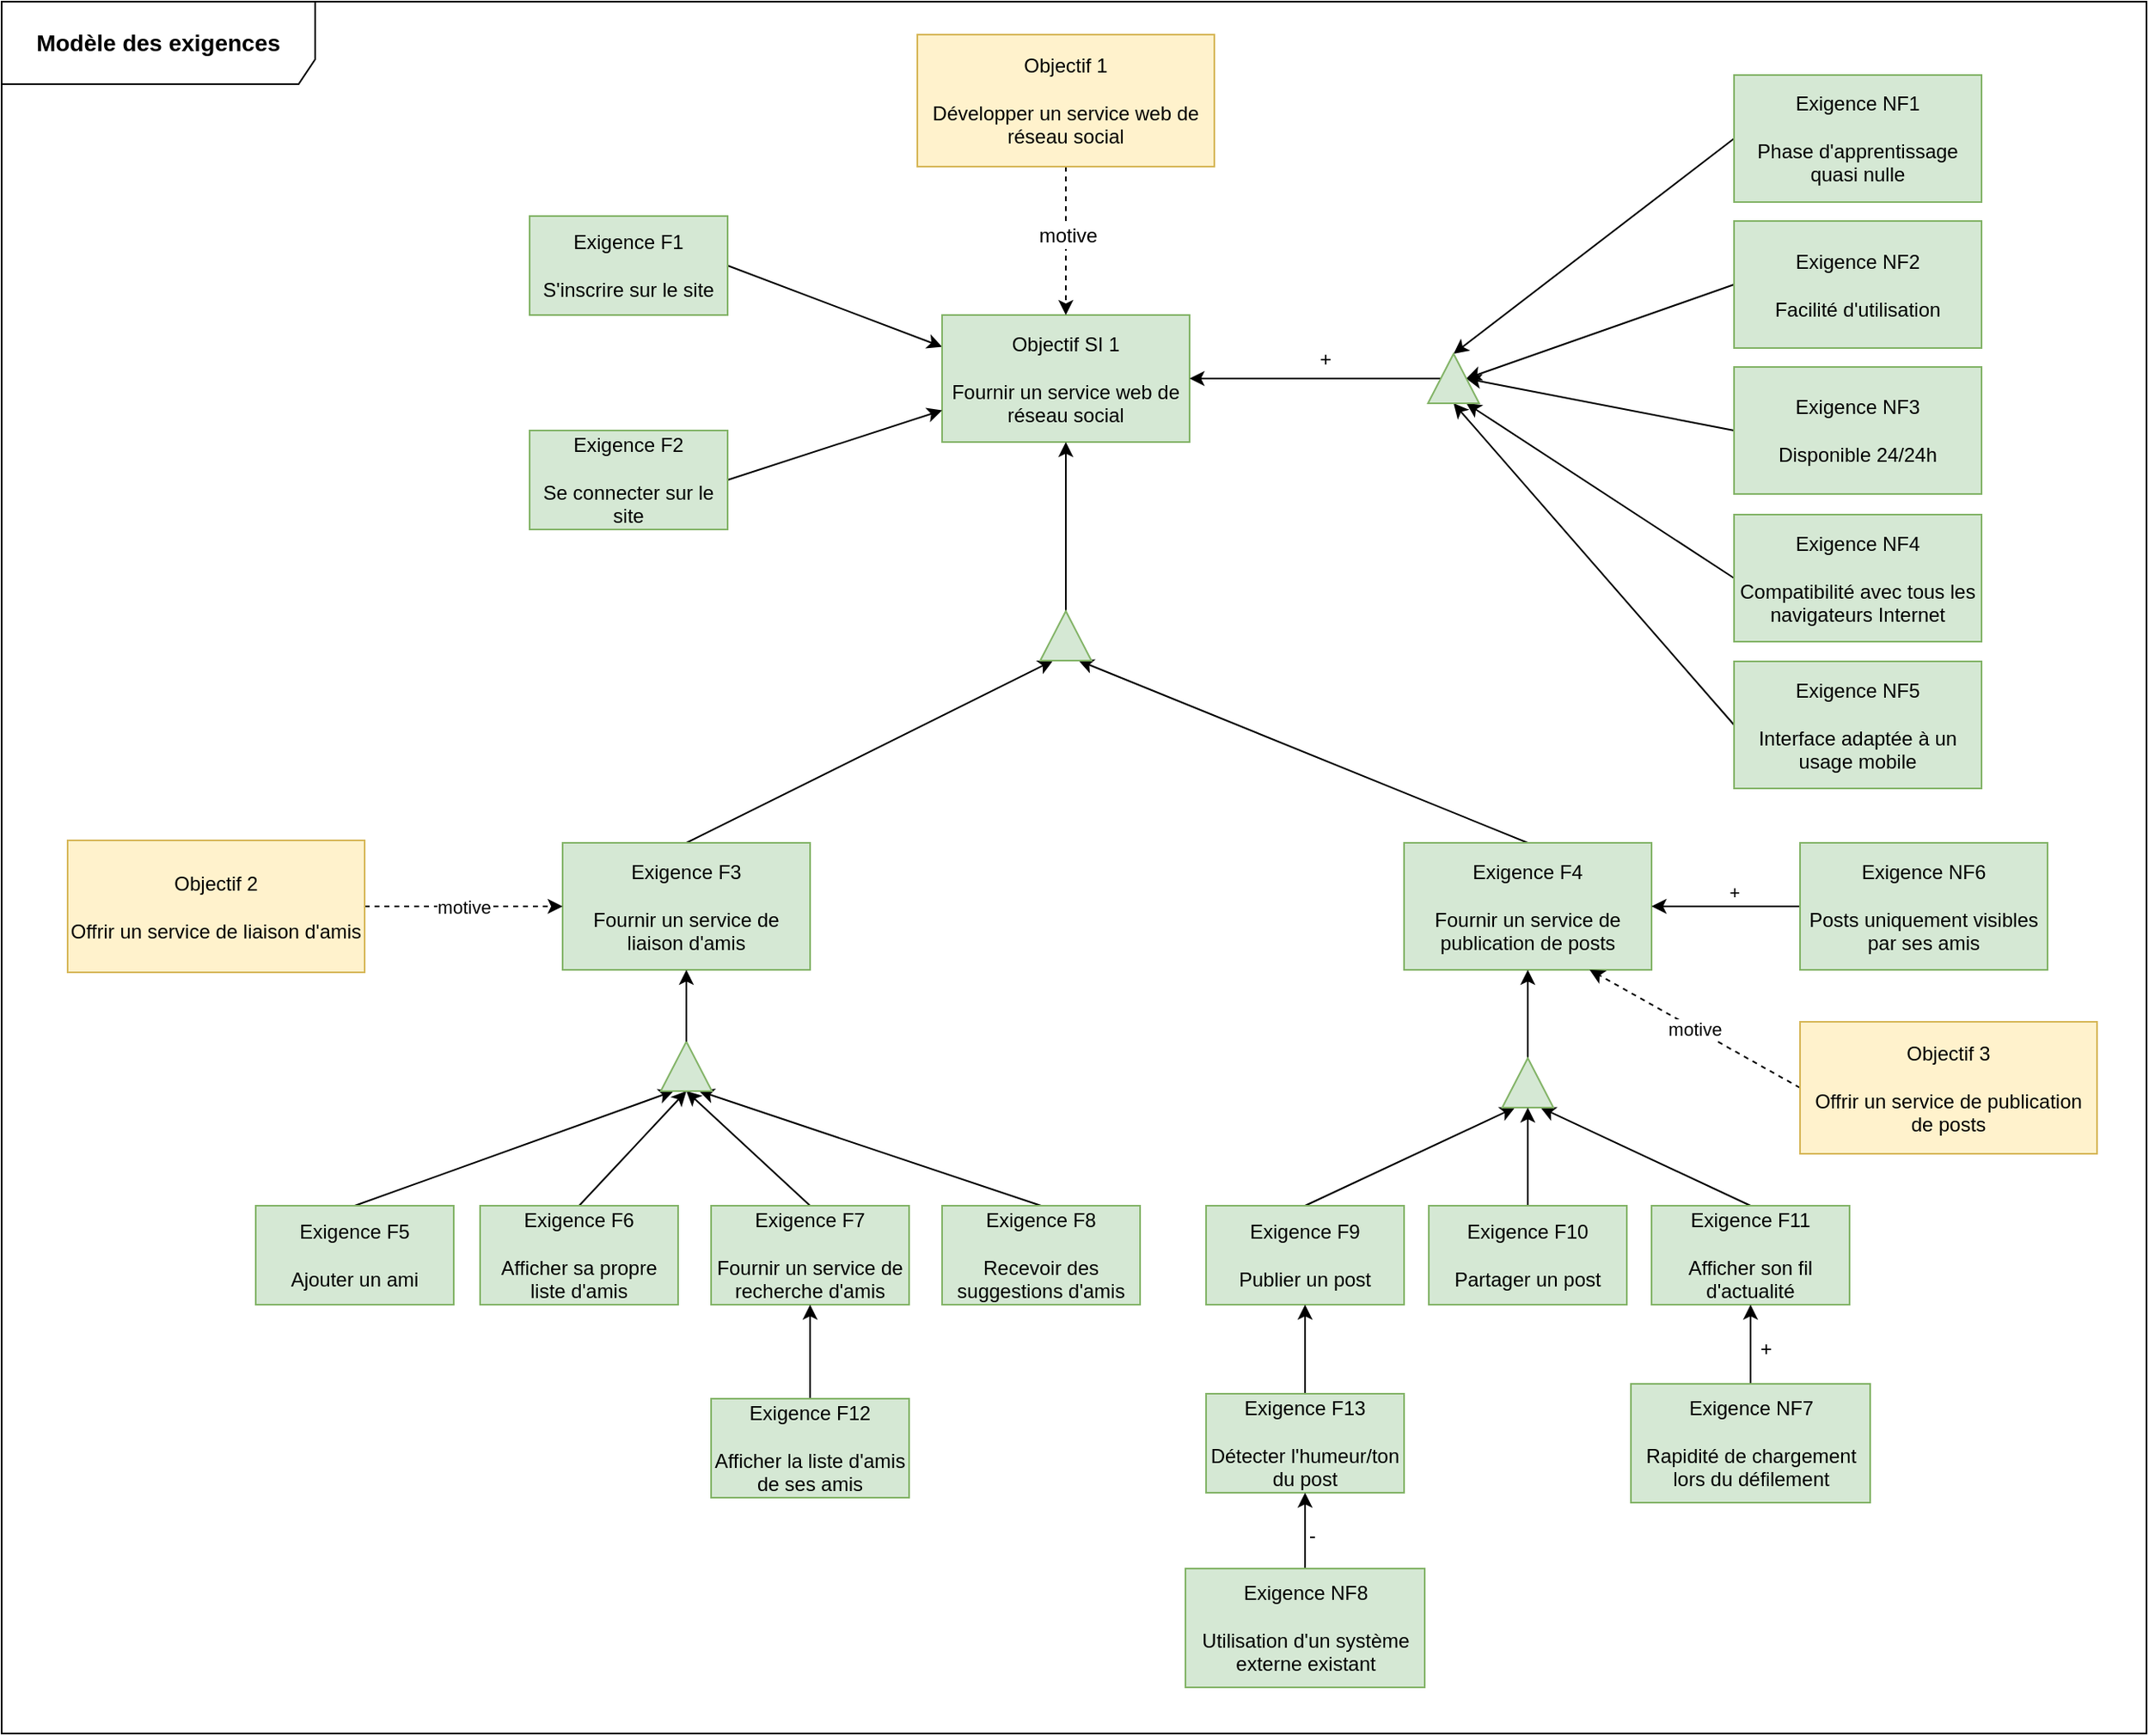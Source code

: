 <mxfile version="10.7.5" type="device"><diagram id="ZkUmeTDd73xNA51shM2l" name="Page-1"><mxGraphModel dx="2709" dy="2016" grid="1" gridSize="10" guides="1" tooltips="1" connect="1" arrows="1" fold="1" page="1" pageScale="1" pageWidth="1169" pageHeight="827" math="0" shadow="0"><root><mxCell id="0"/><mxCell id="1" parent="0"/><mxCell id="2JTCm--ZOlRviBQ--y-4-76" value="&lt;b&gt;&lt;font style=&quot;font-size: 14px&quot;&gt;Modèle des exigences&lt;/font&gt;&lt;/b&gt;" style="shape=umlFrame;whiteSpace=wrap;html=1;width=190;height=50;" parent="1" vertex="1"><mxGeometry x="-160" y="-50" width="1300" height="1050" as="geometry"/></mxCell><mxCell id="2JTCm--ZOlRviBQ--y-4-38" style="edgeStyle=none;rounded=0;orthogonalLoop=1;jettySize=auto;html=1;exitX=1;exitY=0.5;exitDx=0;exitDy=0;entryX=0;entryY=0.25;entryDx=0;entryDy=0;" parent="1" source="2JTCm--ZOlRviBQ--y-4-6" target="2JTCm--ZOlRviBQ--y-4-13" edge="1"><mxGeometry relative="1" as="geometry"/></mxCell><mxCell id="2JTCm--ZOlRviBQ--y-4-6" value="Exigence F1&lt;br&gt;&lt;br&gt;S'inscrire sur le site&lt;br&gt;" style="rounded=0;whiteSpace=wrap;html=1;fillColor=#d5e8d4;strokeColor=#82b366;" parent="1" vertex="1"><mxGeometry x="160" y="80" width="120" height="60" as="geometry"/></mxCell><mxCell id="2JTCm--ZOlRviBQ--y-4-28" style="edgeStyle=none;rounded=0;orthogonalLoop=1;jettySize=auto;html=1;exitX=0.5;exitY=0;exitDx=0;exitDy=0;entryX=0;entryY=0.25;entryDx=0;entryDy=0;" parent="1" source="2JTCm--ZOlRviBQ--y-4-7" target="2JTCm--ZOlRviBQ--y-4-26" edge="1"><mxGeometry relative="1" as="geometry"/></mxCell><mxCell id="2JTCm--ZOlRviBQ--y-4-7" value="Exigence F5&lt;br&gt;&lt;br&gt;Ajouter un ami&lt;br&gt;" style="rounded=0;whiteSpace=wrap;html=1;fillColor=#d5e8d4;strokeColor=#82b366;" parent="1" vertex="1"><mxGeometry x="-6" y="680" width="120" height="60" as="geometry"/></mxCell><mxCell id="2JTCm--ZOlRviBQ--y-4-29" style="edgeStyle=none;rounded=0;orthogonalLoop=1;jettySize=auto;html=1;exitX=0.5;exitY=0;exitDx=0;exitDy=0;entryX=0;entryY=0.5;entryDx=0;entryDy=0;" parent="1" source="2JTCm--ZOlRviBQ--y-4-8" target="2JTCm--ZOlRviBQ--y-4-26" edge="1"><mxGeometry relative="1" as="geometry"/></mxCell><mxCell id="2JTCm--ZOlRviBQ--y-4-8" value="Exigence F6&lt;br&gt;&lt;br&gt;Afficher sa propre liste d'amis&lt;br&gt;" style="rounded=0;whiteSpace=wrap;html=1;fillColor=#d5e8d4;strokeColor=#82b366;" parent="1" vertex="1"><mxGeometry x="130" y="680" width="120" height="60" as="geometry"/></mxCell><mxCell id="2JTCm--ZOlRviBQ--y-4-30" style="edgeStyle=none;rounded=0;orthogonalLoop=1;jettySize=auto;html=1;exitX=0.5;exitY=0;exitDx=0;exitDy=0;entryX=0;entryY=0.5;entryDx=0;entryDy=0;" parent="1" source="2JTCm--ZOlRviBQ--y-4-9" target="2JTCm--ZOlRviBQ--y-4-26" edge="1"><mxGeometry relative="1" as="geometry"/></mxCell><mxCell id="2JTCm--ZOlRviBQ--y-4-9" value="Exigence F7&lt;br&gt;&lt;br&gt;Fournir un service de recherche d'amis&lt;br&gt;" style="rounded=0;whiteSpace=wrap;html=1;fillColor=#d5e8d4;strokeColor=#82b366;" parent="1" vertex="1"><mxGeometry x="270" y="680" width="120" height="60" as="geometry"/></mxCell><mxCell id="2JTCm--ZOlRviBQ--y-4-43" style="edgeStyle=none;rounded=0;orthogonalLoop=1;jettySize=auto;html=1;exitX=0.5;exitY=0;exitDx=0;exitDy=0;entryX=0.5;entryY=1;entryDx=0;entryDy=0;" parent="1" source="2JTCm--ZOlRviBQ--y-4-41" target="2JTCm--ZOlRviBQ--y-4-9" edge="1"><mxGeometry relative="1" as="geometry"/></mxCell><mxCell id="2JTCm--ZOlRviBQ--y-4-41" value="Exigence F12&lt;br&gt;&lt;br&gt;Afficher la liste d'amis de ses amis&lt;br&gt;" style="rounded=0;whiteSpace=wrap;html=1;fillColor=#d5e8d4;strokeColor=#82b366;" parent="1" vertex="1"><mxGeometry x="270" y="797" width="120" height="60" as="geometry"/></mxCell><mxCell id="2JTCm--ZOlRviBQ--y-4-31" style="edgeStyle=none;rounded=0;orthogonalLoop=1;jettySize=auto;html=1;exitX=0.5;exitY=0;exitDx=0;exitDy=0;entryX=0;entryY=0.75;entryDx=0;entryDy=0;" parent="1" source="2JTCm--ZOlRviBQ--y-4-10" target="2JTCm--ZOlRviBQ--y-4-26" edge="1"><mxGeometry relative="1" as="geometry"/></mxCell><mxCell id="2JTCm--ZOlRviBQ--y-4-10" value="Exigence F8&lt;br&gt;&lt;br&gt;Recevoir des suggestions d'amis&lt;br&gt;" style="rounded=0;whiteSpace=wrap;html=1;fillColor=#d5e8d4;strokeColor=#82b366;" parent="1" vertex="1"><mxGeometry x="410" y="680" width="120" height="60" as="geometry"/></mxCell><mxCell id="2JTCm--ZOlRviBQ--y-4-25" style="edgeStyle=none;rounded=0;orthogonalLoop=1;jettySize=auto;html=1;exitX=0.5;exitY=0;exitDx=0;exitDy=0;entryX=0;entryY=0.25;entryDx=0;entryDy=0;" parent="1" source="2JTCm--ZOlRviBQ--y-4-11" target="2JTCm--ZOlRviBQ--y-4-21" edge="1"><mxGeometry relative="1" as="geometry"/></mxCell><mxCell id="2JTCm--ZOlRviBQ--y-4-11" value="Exigence F9&lt;br&gt;&lt;br&gt;Publier un post&lt;br&gt;" style="rounded=0;whiteSpace=wrap;html=1;fillColor=#d5e8d4;strokeColor=#82b366;" parent="1" vertex="1"><mxGeometry x="570" y="680" width="120" height="60" as="geometry"/></mxCell><mxCell id="2JTCm--ZOlRviBQ--y-4-24" style="edgeStyle=none;rounded=0;orthogonalLoop=1;jettySize=auto;html=1;exitX=0.5;exitY=0;exitDx=0;exitDy=0;entryX=0;entryY=0.75;entryDx=0;entryDy=0;" parent="1" source="2JTCm--ZOlRviBQ--y-4-12" target="2JTCm--ZOlRviBQ--y-4-21" edge="1"><mxGeometry relative="1" as="geometry"/></mxCell><mxCell id="2JTCm--ZOlRviBQ--y-4-12" value="Exigence F11&lt;br&gt;&lt;br&gt;Afficher son fil d'actualité&lt;br&gt;" style="rounded=0;whiteSpace=wrap;html=1;fillColor=#d5e8d4;strokeColor=#82b366;" parent="1" vertex="1"><mxGeometry x="840" y="680" width="120" height="60" as="geometry"/></mxCell><mxCell id="2JTCm--ZOlRviBQ--y-4-13" value="Objectif SI 1&lt;br&gt;&lt;br&gt;Fournir un service web de réseau social&lt;br&gt;" style="rounded=0;whiteSpace=wrap;html=1;fillColor=#d5e8d4;strokeColor=#82b366;" parent="1" vertex="1"><mxGeometry x="410" y="140" width="150" height="77" as="geometry"/></mxCell><mxCell id="2JTCm--ZOlRviBQ--y-4-33" style="edgeStyle=none;rounded=0;orthogonalLoop=1;jettySize=auto;html=1;exitX=0.5;exitY=0;exitDx=0;exitDy=0;entryX=0;entryY=0.25;entryDx=0;entryDy=0;" parent="1" source="2JTCm--ZOlRviBQ--y-4-14" target="2JTCm--ZOlRviBQ--y-4-32" edge="1"><mxGeometry relative="1" as="geometry"/></mxCell><mxCell id="2JTCm--ZOlRviBQ--y-4-14" value="Exigence F3&lt;br&gt;&lt;br&gt;Fournir un service de liaison d'amis&lt;br&gt;" style="rounded=0;whiteSpace=wrap;html=1;fillColor=#d5e8d4;strokeColor=#82b366;" parent="1" vertex="1"><mxGeometry x="180" y="460" width="150" height="77" as="geometry"/></mxCell><mxCell id="2JTCm--ZOlRviBQ--y-4-34" style="edgeStyle=none;rounded=0;orthogonalLoop=1;jettySize=auto;html=1;exitX=0.5;exitY=0;exitDx=0;exitDy=0;entryX=0;entryY=0.75;entryDx=0;entryDy=0;" parent="1" source="2JTCm--ZOlRviBQ--y-4-15" target="2JTCm--ZOlRviBQ--y-4-32" edge="1"><mxGeometry relative="1" as="geometry"/></mxCell><mxCell id="2JTCm--ZOlRviBQ--y-4-15" value="Exigence F4&lt;br&gt;&lt;br&gt;Fournir un service de publication de posts&lt;br&gt;" style="rounded=0;whiteSpace=wrap;html=1;fillColor=#d5e8d4;strokeColor=#82b366;" parent="1" vertex="1"><mxGeometry x="690" y="460" width="150" height="77" as="geometry"/></mxCell><mxCell id="2JTCm--ZOlRviBQ--y-4-23" style="edgeStyle=none;rounded=0;orthogonalLoop=1;jettySize=auto;html=1;exitX=1;exitY=0.5;exitDx=0;exitDy=0;entryX=0.5;entryY=1;entryDx=0;entryDy=0;" parent="1" source="2JTCm--ZOlRviBQ--y-4-21" target="2JTCm--ZOlRviBQ--y-4-15" edge="1"><mxGeometry relative="1" as="geometry"/></mxCell><mxCell id="2JTCm--ZOlRviBQ--y-4-21" value="" style="triangle;whiteSpace=wrap;html=1;rotation=-90;fillColor=#d5e8d4;strokeColor=#82b366;" parent="1" vertex="1"><mxGeometry x="750" y="590" width="30" height="31" as="geometry"/></mxCell><mxCell id="2JTCm--ZOlRviBQ--y-4-26" value="" style="triangle;whiteSpace=wrap;html=1;rotation=-90;fillColor=#d5e8d4;strokeColor=#82b366;" parent="1" vertex="1"><mxGeometry x="240" y="580" width="30" height="31" as="geometry"/></mxCell><mxCell id="2JTCm--ZOlRviBQ--y-4-27" style="edgeStyle=none;rounded=0;orthogonalLoop=1;jettySize=auto;html=1;exitX=1;exitY=0.5;exitDx=0;exitDy=0;entryX=0.5;entryY=1;entryDx=0;entryDy=0;" parent="1" source="2JTCm--ZOlRviBQ--y-4-26" target="2JTCm--ZOlRviBQ--y-4-14" edge="1"><mxGeometry relative="1" as="geometry"><mxPoint x="300" y="560" as="targetPoint"/></mxGeometry></mxCell><mxCell id="2JTCm--ZOlRviBQ--y-4-35" style="edgeStyle=none;rounded=0;orthogonalLoop=1;jettySize=auto;html=1;exitX=1;exitY=0.5;exitDx=0;exitDy=0;entryX=0.5;entryY=1;entryDx=0;entryDy=0;" parent="1" source="2JTCm--ZOlRviBQ--y-4-32" target="2JTCm--ZOlRviBQ--y-4-13" edge="1"><mxGeometry relative="1" as="geometry"><mxPoint x="485" y="281" as="sourcePoint"/></mxGeometry></mxCell><mxCell id="2JTCm--ZOlRviBQ--y-4-32" value="" style="triangle;whiteSpace=wrap;html=1;rotation=-90;fillColor=#d5e8d4;strokeColor=#82b366;" parent="1" vertex="1"><mxGeometry x="470" y="319" width="30" height="31" as="geometry"/></mxCell><mxCell id="2JTCm--ZOlRviBQ--y-4-40" style="edgeStyle=none;rounded=0;orthogonalLoop=1;jettySize=auto;html=1;exitX=1;exitY=0.5;exitDx=0;exitDy=0;entryX=0;entryY=0.75;entryDx=0;entryDy=0;" parent="1" source="2JTCm--ZOlRviBQ--y-4-39" target="2JTCm--ZOlRviBQ--y-4-13" edge="1"><mxGeometry relative="1" as="geometry"/></mxCell><mxCell id="2JTCm--ZOlRviBQ--y-4-39" value="Exigence F2&lt;br&gt;&lt;br&gt;Se connecter sur le site&lt;br&gt;" style="rounded=0;whiteSpace=wrap;html=1;fillColor=#d5e8d4;strokeColor=#82b366;" parent="1" vertex="1"><mxGeometry x="160" y="210" width="120" height="60" as="geometry"/></mxCell><mxCell id="2JTCm--ZOlRviBQ--y-4-45" style="edgeStyle=none;rounded=0;orthogonalLoop=1;jettySize=auto;html=1;exitX=0.5;exitY=0;exitDx=0;exitDy=0;entryX=0;entryY=0.5;entryDx=0;entryDy=0;" parent="1" source="2JTCm--ZOlRviBQ--y-4-44" target="2JTCm--ZOlRviBQ--y-4-21" edge="1"><mxGeometry relative="1" as="geometry"/></mxCell><mxCell id="2JTCm--ZOlRviBQ--y-4-44" value="Exigence F10&lt;br&gt;&lt;br&gt;Partager un post&lt;br&gt;" style="rounded=0;whiteSpace=wrap;html=1;fillColor=#d5e8d4;strokeColor=#82b366;" parent="1" vertex="1"><mxGeometry x="705" y="680" width="120" height="60" as="geometry"/></mxCell><mxCell id="2JTCm--ZOlRviBQ--y-4-61" style="edgeStyle=none;rounded=0;orthogonalLoop=1;jettySize=auto;html=1;exitX=0;exitY=0.5;exitDx=0;exitDy=0;entryX=0.5;entryY=1;entryDx=0;entryDy=0;" parent="1" source="2JTCm--ZOlRviBQ--y-4-46" target="2JTCm--ZOlRviBQ--y-4-57" edge="1"><mxGeometry relative="1" as="geometry"/></mxCell><mxCell id="2JTCm--ZOlRviBQ--y-4-46" value="Exigence NF2&lt;br&gt;&lt;br&gt;Facilité d'utilisation&lt;br&gt;" style="rounded=0;whiteSpace=wrap;html=1;fillColor=#d5e8d4;strokeColor=#82b366;" parent="1" vertex="1"><mxGeometry x="890" y="83" width="150" height="77" as="geometry"/></mxCell><mxCell id="2JTCm--ZOlRviBQ--y-4-60" style="edgeStyle=none;rounded=0;orthogonalLoop=1;jettySize=auto;html=1;exitX=0;exitY=0.5;exitDx=0;exitDy=0;entryX=1;entryY=0.5;entryDx=0;entryDy=0;" parent="1" source="2JTCm--ZOlRviBQ--y-4-47" target="2JTCm--ZOlRviBQ--y-4-57" edge="1"><mxGeometry relative="1" as="geometry"/></mxCell><mxCell id="2JTCm--ZOlRviBQ--y-4-47" value="Exigence NF1&lt;br&gt;&lt;br&gt;Phase d'apprentissage quasi nulle&lt;br&gt;" style="rounded=0;whiteSpace=wrap;html=1;fillColor=#d5e8d4;strokeColor=#82b366;" parent="1" vertex="1"><mxGeometry x="890" y="-5.5" width="150" height="77" as="geometry"/></mxCell><mxCell id="2JTCm--ZOlRviBQ--y-4-64" style="edgeStyle=none;rounded=0;orthogonalLoop=1;jettySize=auto;html=1;exitX=0;exitY=0.5;exitDx=0;exitDy=0;entryX=0;entryY=0.5;entryDx=0;entryDy=0;" parent="1" source="2JTCm--ZOlRviBQ--y-4-48" target="2JTCm--ZOlRviBQ--y-4-57" edge="1"><mxGeometry relative="1" as="geometry"/></mxCell><mxCell id="2JTCm--ZOlRviBQ--y-4-48" value="Exigence NF5&lt;br&gt;&lt;br&gt;Interface adaptée à un usage mobile&lt;br&gt;" style="rounded=0;whiteSpace=wrap;html=1;fillColor=#d5e8d4;strokeColor=#82b366;" parent="1" vertex="1"><mxGeometry x="890" y="350" width="150" height="77" as="geometry"/></mxCell><mxCell id="2JTCm--ZOlRviBQ--y-4-62" style="edgeStyle=none;rounded=0;orthogonalLoop=1;jettySize=auto;html=1;exitX=0;exitY=0.5;exitDx=0;exitDy=0;entryX=0.5;entryY=1;entryDx=0;entryDy=0;" parent="1" source="2JTCm--ZOlRviBQ--y-4-49" target="2JTCm--ZOlRviBQ--y-4-57" edge="1"><mxGeometry relative="1" as="geometry"/></mxCell><mxCell id="2JTCm--ZOlRviBQ--y-4-49" value="Exigence NF3&lt;br&gt;&lt;br&gt;Disponible 24/24h&lt;br&gt;" style="rounded=0;whiteSpace=wrap;html=1;fillColor=#d5e8d4;strokeColor=#82b366;" parent="1" vertex="1"><mxGeometry x="890" y="171.5" width="150" height="77" as="geometry"/></mxCell><mxCell id="2JTCm--ZOlRviBQ--y-4-63" style="edgeStyle=none;rounded=0;orthogonalLoop=1;jettySize=auto;html=1;exitX=0;exitY=0.5;exitDx=0;exitDy=0;entryX=0;entryY=0.75;entryDx=0;entryDy=0;" parent="1" source="2JTCm--ZOlRviBQ--y-4-50" target="2JTCm--ZOlRviBQ--y-4-57" edge="1"><mxGeometry relative="1" as="geometry"/></mxCell><mxCell id="2JTCm--ZOlRviBQ--y-4-50" value="Exigence NF4&lt;br&gt;&lt;br&gt;Compatibilité avec tous les navigateurs Internet&lt;br&gt;" style="rounded=0;whiteSpace=wrap;html=1;fillColor=#d5e8d4;strokeColor=#82b366;" parent="1" vertex="1"><mxGeometry x="890" y="261" width="150" height="77" as="geometry"/></mxCell><mxCell id="2JTCm--ZOlRviBQ--y-4-52" style="edgeStyle=none;rounded=0;orthogonalLoop=1;jettySize=auto;html=1;exitX=0.5;exitY=0;exitDx=0;exitDy=0;entryX=0.5;entryY=1;entryDx=0;entryDy=0;" parent="1" source="2JTCm--ZOlRviBQ--y-4-51" target="2JTCm--ZOlRviBQ--y-4-12" edge="1"><mxGeometry relative="1" as="geometry"/></mxCell><mxCell id="2JTCm--ZOlRviBQ--y-4-56" value="+" style="text;html=1;resizable=0;points=[];align=center;verticalAlign=middle;labelBackgroundColor=#ffffff;" parent="2JTCm--ZOlRviBQ--y-4-52" vertex="1" connectable="0"><mxGeometry x="-0.25" relative="1" as="geometry"><mxPoint x="9" y="-3" as="offset"/></mxGeometry></mxCell><mxCell id="2JTCm--ZOlRviBQ--y-4-51" value="Exigence NF7&lt;br&gt;&lt;br&gt;Rapidité de chargement lors du défilement&lt;br&gt;" style="rounded=0;whiteSpace=wrap;html=1;fillColor=#d5e8d4;strokeColor=#82b366;" parent="1" vertex="1"><mxGeometry x="827.5" y="788" width="145" height="72" as="geometry"/></mxCell><mxCell id="2JTCm--ZOlRviBQ--y-4-55" value="+" style="edgeStyle=none;rounded=0;orthogonalLoop=1;jettySize=auto;html=1;exitX=0;exitY=0.5;exitDx=0;exitDy=0;entryX=1;entryY=0.5;entryDx=0;entryDy=0;" parent="1" source="2JTCm--ZOlRviBQ--y-4-53" target="2JTCm--ZOlRviBQ--y-4-15" edge="1"><mxGeometry x="-0.111" y="-9" relative="1" as="geometry"><mxPoint as="offset"/></mxGeometry></mxCell><mxCell id="2JTCm--ZOlRviBQ--y-4-53" value="Exigence NF6&lt;br&gt;&lt;br&gt;Posts uniquement visibles par ses amis&lt;br&gt;" style="rounded=0;whiteSpace=wrap;html=1;fillColor=#d5e8d4;strokeColor=#82b366;" parent="1" vertex="1"><mxGeometry x="930" y="460" width="150" height="77" as="geometry"/></mxCell><mxCell id="2JTCm--ZOlRviBQ--y-4-59" style="edgeStyle=none;rounded=0;orthogonalLoop=1;jettySize=auto;html=1;exitX=0.5;exitY=0;exitDx=0;exitDy=0;entryX=1;entryY=0.5;entryDx=0;entryDy=0;" parent="1" source="2JTCm--ZOlRviBQ--y-4-57" target="2JTCm--ZOlRviBQ--y-4-13" edge="1"><mxGeometry relative="1" as="geometry"/></mxCell><mxCell id="2JTCm--ZOlRviBQ--y-4-65" value="+" style="text;html=1;resizable=0;points=[];align=center;verticalAlign=middle;labelBackgroundColor=#ffffff;" parent="2JTCm--ZOlRviBQ--y-4-59" vertex="1" connectable="0"><mxGeometry x="-0.066" y="-2" relative="1" as="geometry"><mxPoint y="-10" as="offset"/></mxGeometry></mxCell><mxCell id="2JTCm--ZOlRviBQ--y-4-57" value="" style="triangle;whiteSpace=wrap;html=1;rotation=-90;fillColor=#d5e8d4;strokeColor=#82b366;" parent="1" vertex="1"><mxGeometry x="705" y="163" width="30" height="31" as="geometry"/></mxCell><mxCell id="2JTCm--ZOlRviBQ--y-4-70" value="motive" style="edgeStyle=none;rounded=0;orthogonalLoop=1;jettySize=auto;html=1;exitX=1;exitY=0.5;exitDx=0;exitDy=0;entryX=0;entryY=0.5;entryDx=0;entryDy=0;dashed=1;" parent="1" source="2JTCm--ZOlRviBQ--y-4-68" target="2JTCm--ZOlRviBQ--y-4-14" edge="1"><mxGeometry relative="1" as="geometry"/></mxCell><mxCell id="2JTCm--ZOlRviBQ--y-4-68" value="Objectif 2&lt;br&gt;&lt;br&gt;Offrir un service de liaison d'amis&lt;br&gt;" style="rounded=0;whiteSpace=wrap;html=1;fillColor=#fff2cc;strokeColor=#d6b656;" parent="1" vertex="1"><mxGeometry x="-120" y="458.5" width="180" height="80" as="geometry"/></mxCell><mxCell id="2JTCm--ZOlRviBQ--y-4-72" value="motive" style="edgeStyle=none;rounded=0;orthogonalLoop=1;jettySize=auto;html=1;exitX=0;exitY=0.5;exitDx=0;exitDy=0;entryX=0.75;entryY=1;entryDx=0;entryDy=0;dashed=1;" parent="1" source="2JTCm--ZOlRviBQ--y-4-71" target="2JTCm--ZOlRviBQ--y-4-15" edge="1"><mxGeometry relative="1" as="geometry"/></mxCell><mxCell id="2JTCm--ZOlRviBQ--y-4-71" value="Objectif 3&lt;br&gt;&lt;br&gt;Offrir un service de publication de posts&lt;br&gt;" style="rounded=0;whiteSpace=wrap;html=1;fillColor=#fff2cc;strokeColor=#d6b656;" parent="1" vertex="1"><mxGeometry x="930" y="568.5" width="180" height="80" as="geometry"/></mxCell><mxCell id="2JTCm--ZOlRviBQ--y-4-74" style="edgeStyle=none;rounded=0;orthogonalLoop=1;jettySize=auto;html=1;exitX=0.5;exitY=1;exitDx=0;exitDy=0;entryX=0.5;entryY=0;entryDx=0;entryDy=0;dashed=1;" parent="1" source="2JTCm--ZOlRviBQ--y-4-73" target="2JTCm--ZOlRviBQ--y-4-13" edge="1"><mxGeometry relative="1" as="geometry"/></mxCell><mxCell id="2JTCm--ZOlRviBQ--y-4-75" value="motive" style="text;html=1;resizable=0;points=[];align=center;verticalAlign=middle;labelBackgroundColor=#ffffff;" parent="2JTCm--ZOlRviBQ--y-4-74" vertex="1" connectable="0"><mxGeometry x="-0.079" y="1" relative="1" as="geometry"><mxPoint as="offset"/></mxGeometry></mxCell><mxCell id="2JTCm--ZOlRviBQ--y-4-73" value="Objectif 1&lt;br&gt;&lt;br&gt;Développer un service web de réseau social&lt;br&gt;" style="rounded=0;whiteSpace=wrap;html=1;fillColor=#fff2cc;strokeColor=#d6b656;" parent="1" vertex="1"><mxGeometry x="395" y="-30" width="180" height="80" as="geometry"/></mxCell><mxCell id="IMmW1cSAg5VHnKnAvvpW-1" style="edgeStyle=none;rounded=0;orthogonalLoop=1;jettySize=auto;html=1;exitX=0.5;exitY=0;exitDx=0;exitDy=0;entryX=0.5;entryY=1;entryDx=0;entryDy=0;" edge="1" source="IMmW1cSAg5VHnKnAvvpW-2" parent="1" target="2JTCm--ZOlRviBQ--y-4-11"><mxGeometry relative="1" as="geometry"><mxPoint x="635" y="750" as="targetPoint"/></mxGeometry></mxCell><mxCell id="IMmW1cSAg5VHnKnAvvpW-2" value="Exigence F13&lt;br&gt;&lt;br&gt;Détecter l'humeur/ton du post&lt;br&gt;" style="rounded=0;whiteSpace=wrap;html=1;fillColor=#d5e8d4;strokeColor=#82b366;" vertex="1" parent="1"><mxGeometry x="570" y="794" width="120" height="60" as="geometry"/></mxCell><mxCell id="IMmW1cSAg5VHnKnAvvpW-5" style="edgeStyle=orthogonalEdgeStyle;rounded=0;orthogonalLoop=1;jettySize=auto;html=1;exitX=0.5;exitY=0;exitDx=0;exitDy=0;entryX=0.5;entryY=1;entryDx=0;entryDy=0;" edge="1" parent="1" source="IMmW1cSAg5VHnKnAvvpW-4" target="IMmW1cSAg5VHnKnAvvpW-2"><mxGeometry relative="1" as="geometry"/></mxCell><mxCell id="IMmW1cSAg5VHnKnAvvpW-6" value="-" style="text;html=1;resizable=0;points=[];align=center;verticalAlign=middle;labelBackgroundColor=#ffffff;" vertex="1" connectable="0" parent="IMmW1cSAg5VHnKnAvvpW-5"><mxGeometry x="-0.167" y="1" relative="1" as="geometry"><mxPoint x="5" y="-1" as="offset"/></mxGeometry></mxCell><mxCell id="IMmW1cSAg5VHnKnAvvpW-4" value="Exigence NF8&lt;br&gt;&lt;br&gt;Utilisation d'un système externe existant&lt;br&gt;" style="rounded=0;whiteSpace=wrap;html=1;fillColor=#d5e8d4;strokeColor=#82b366;" vertex="1" parent="1"><mxGeometry x="557.5" y="900" width="145" height="72" as="geometry"/></mxCell></root></mxGraphModel></diagram></mxfile>
